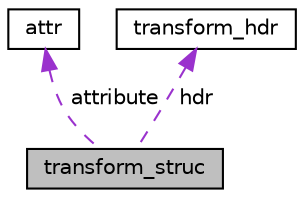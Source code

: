 digraph "transform_struc"
{
 // LATEX_PDF_SIZE
  edge [fontname="Helvetica",fontsize="10",labelfontname="Helvetica",labelfontsize="10"];
  node [fontname="Helvetica",fontsize="10",shape=record];
  Node1 [label="transform_struc",height=0.2,width=0.4,color="black", fillcolor="grey75", style="filled", fontcolor="black",tooltip=" "];
  Node2 -> Node1 [dir="back",color="darkorchid3",fontsize="10",style="dashed",label=" attribute" ];
  Node2 [label="attr",height=0.2,width=0.4,color="black", fillcolor="white", style="filled",URL="$structattr.html",tooltip=" "];
  Node3 -> Node1 [dir="back",color="darkorchid3",fontsize="10",style="dashed",label=" hdr" ];
  Node3 [label="transform_hdr",height=0.2,width=0.4,color="black", fillcolor="white", style="filled",URL="$structtransform__hdr.html",tooltip=" "];
}
